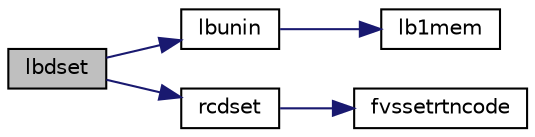 digraph "lbdset"
{
  edge [fontname="Helvetica",fontsize="10",labelfontname="Helvetica",labelfontsize="10"];
  node [fontname="Helvetica",fontsize="10",shape=record];
  rankdir="LR";
  Node1 [label="lbdset",height=0.2,width=0.4,color="black", fillcolor="grey75", style="filled", fontcolor="black"];
  Node1 -> Node2 [color="midnightblue",fontsize="10",style="solid",fontname="Helvetica"];
  Node2 [label="lbunin",height=0.2,width=0.4,color="black", fillcolor="white", style="filled",URL="$lbunin_8f.html#a775e4db094e4839579cc2da4e55e4ff6"];
  Node2 -> Node3 [color="midnightblue",fontsize="10",style="solid",fontname="Helvetica"];
  Node3 [label="lb1mem",height=0.2,width=0.4,color="black", fillcolor="white", style="filled",URL="$lb1mem_8f.html#a4c4e16839f91aa35aad9878ec7c63a5f"];
  Node1 -> Node4 [color="midnightblue",fontsize="10",style="solid",fontname="Helvetica"];
  Node4 [label="rcdset",height=0.2,width=0.4,color="black", fillcolor="white", style="filled",URL="$rcdset_8f.html#a1dba8a40ee085d920a3ebb27fcd34a59"];
  Node4 -> Node5 [color="midnightblue",fontsize="10",style="solid",fontname="Helvetica"];
  Node5 [label="fvssetrtncode",height=0.2,width=0.4,color="black", fillcolor="white", style="filled",URL="$cmdline_8f.html#a079170808ee3336a99645e9e57dfe5a9"];
}
